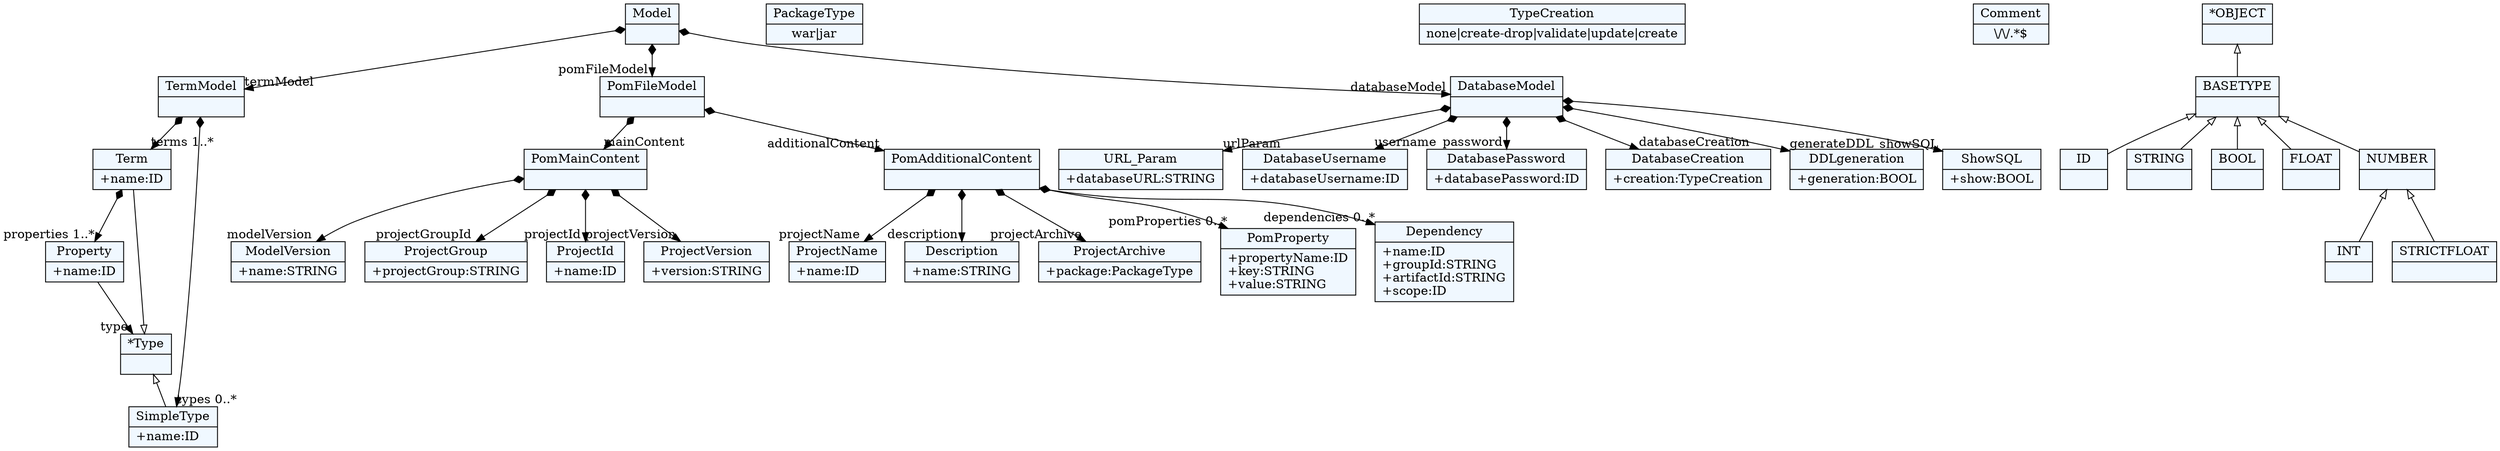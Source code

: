 
    digraph textX {
    fontname = "Bitstream Vera Sans"
    fontsize = 8
    node[
        shape=record,
        style=filled,
        fillcolor=aliceblue
    ]
    nodesep = 0.3
    edge[dir=black,arrowtail=empty]


2461251636552[ label="{Model|}"]

2461251629000[ label="{TermModel|}"]

2461251661096[ label="{Term|+name:ID\l}"]

2461251633720[ label="{Property|+name:ID\l}"]

2461251647880[ label="{*Type|}"]

2461251754552[ label="{SimpleType|+name:ID\l}"]

2461251645048[ label="{PomFileModel|}"]

2461251650712[ label="{PomMainContent|}"]

2461251630888[ label="{ModelVersion|+name:STRING\l}"]

2461251662984[ label="{ProjectGroup|+projectGroup:STRING\l}"]

2461251671480[ label="{ProjectId|+name:ID\l}"]

2461251688472[ label="{ProjectVersion|+version:STRING\l}"]

2461251664872[ label="{PomAdditionalContent|}"]

2461251667704[ label="{ProjectName|+name:ID\l}"]

2461251683752[ label="{Description|+name:STRING\l}"]

2461251673368[ label="{ProjectArchive|+package:PackageType\l}"]

2461251675256[ label="{PackageType|war\|jar}"]

2461251678088[ label="{PomProperty|+propertyName:ID\l+key:STRING\l+value:STRING\l}"]

2461251629944[ label="{Dependency|+name:ID\l+groupId:STRING\l+artifactId:STRING\l+scope:ID\l}"]

2461251646936[ label="{DatabaseModel|}"]

2461251642216[ label="{URL_Param|+databaseURL:STRING\l}"]

2461251680920[ label="{DatabaseUsername|+databaseUsername:ID\l}"]

2461251677144[ label="{DatabasePassword|+databasePassword:ID\l}"]

2461251751720[ label="{DatabaseCreation|+creation:TypeCreation\l}"]

2461256590408[ label="{TypeCreation|none\|create-drop\|validate\|update\|create}"]

2461256594184[ label="{DDLgeneration|+generation:BOOL\l}"]

2461256578136[ label="{ShowSQL|+show:BOOL\l}"]

2461256597960[ label="{Comment|\\/\\/.*$}"]

2461251749832[ label="{ID|}"]

2461251756440[ label="{STRING|}"]

2461251632776[ label="{BOOL|}"]

2461251638440[ label="{INT|}"]

2461251634664[ label="{FLOAT|}"]

2461251658264[ label="{STRICTFLOAT|}"]

2461251654488[ label="{NUMBER|}"]

2461251639384[ label="{BASETYPE|}"]

2461251655432[ label="{*OBJECT|}"]



2461251636552 -> 2461251629000[arrowtail=diamond, dir=both, headlabel="termModel "]
2461251636552 -> 2461251645048[arrowtail=diamond, dir=both, headlabel="pomFileModel "]
2461251636552 -> 2461251646936[arrowtail=diamond, dir=both, headlabel="databaseModel "]
2461251629000 -> 2461251754552[arrowtail=diamond, dir=both, headlabel="types 0..*"]
2461251629000 -> 2461251661096[arrowtail=diamond, dir=both, headlabel="terms 1..*"]
2461251661096 -> 2461251633720[arrowtail=diamond, dir=both, headlabel="properties 1..*"]
2461251633720 -> 2461251647880[headlabel="type "]
2461251647880 -> 2461251754552 [dir=back]
2461251647880 -> 2461251661096 [dir=back]
2461251645048 -> 2461251650712[arrowtail=diamond, dir=both, headlabel="mainContent "]
2461251645048 -> 2461251664872[arrowtail=diamond, dir=both, headlabel="additionalContent "]
2461251650712 -> 2461251630888[arrowtail=diamond, dir=both, headlabel="modelVersion "]
2461251650712 -> 2461251662984[arrowtail=diamond, dir=both, headlabel="projectGroupId "]
2461251650712 -> 2461251671480[arrowtail=diamond, dir=both, headlabel="projectId "]
2461251650712 -> 2461251688472[arrowtail=diamond, dir=both, headlabel="projectVersion "]
2461251664872 -> 2461251673368[arrowtail=diamond, dir=both, headlabel="projectArchive "]
2461251664872 -> 2461251667704[arrowtail=diamond, dir=both, headlabel="projectName "]
2461251664872 -> 2461251683752[arrowtail=diamond, dir=both, headlabel="description "]
2461251664872 -> 2461251678088[arrowtail=diamond, dir=both, headlabel="pomProperties 0..*"]
2461251664872 -> 2461251629944[arrowtail=diamond, dir=both, headlabel="dependencies 0..*"]
2461251646936 -> 2461251642216[arrowtail=diamond, dir=both, headlabel="urlParam "]
2461251646936 -> 2461251680920[arrowtail=diamond, dir=both, headlabel="username "]
2461251646936 -> 2461251677144[arrowtail=diamond, dir=both, headlabel="password "]
2461251646936 -> 2461251751720[arrowtail=diamond, dir=both, headlabel="databaseCreation "]
2461251646936 -> 2461256594184[arrowtail=diamond, dir=both, headlabel="generateDDL "]
2461251646936 -> 2461256578136[arrowtail=diamond, dir=both, headlabel="showSQL "]
2461251654488 -> 2461251658264 [dir=back]
2461251654488 -> 2461251638440 [dir=back]
2461251639384 -> 2461251654488 [dir=back]
2461251639384 -> 2461251634664 [dir=back]
2461251639384 -> 2461251632776 [dir=back]
2461251639384 -> 2461251749832 [dir=back]
2461251639384 -> 2461251756440 [dir=back]
2461251655432 -> 2461251639384 [dir=back]

}

